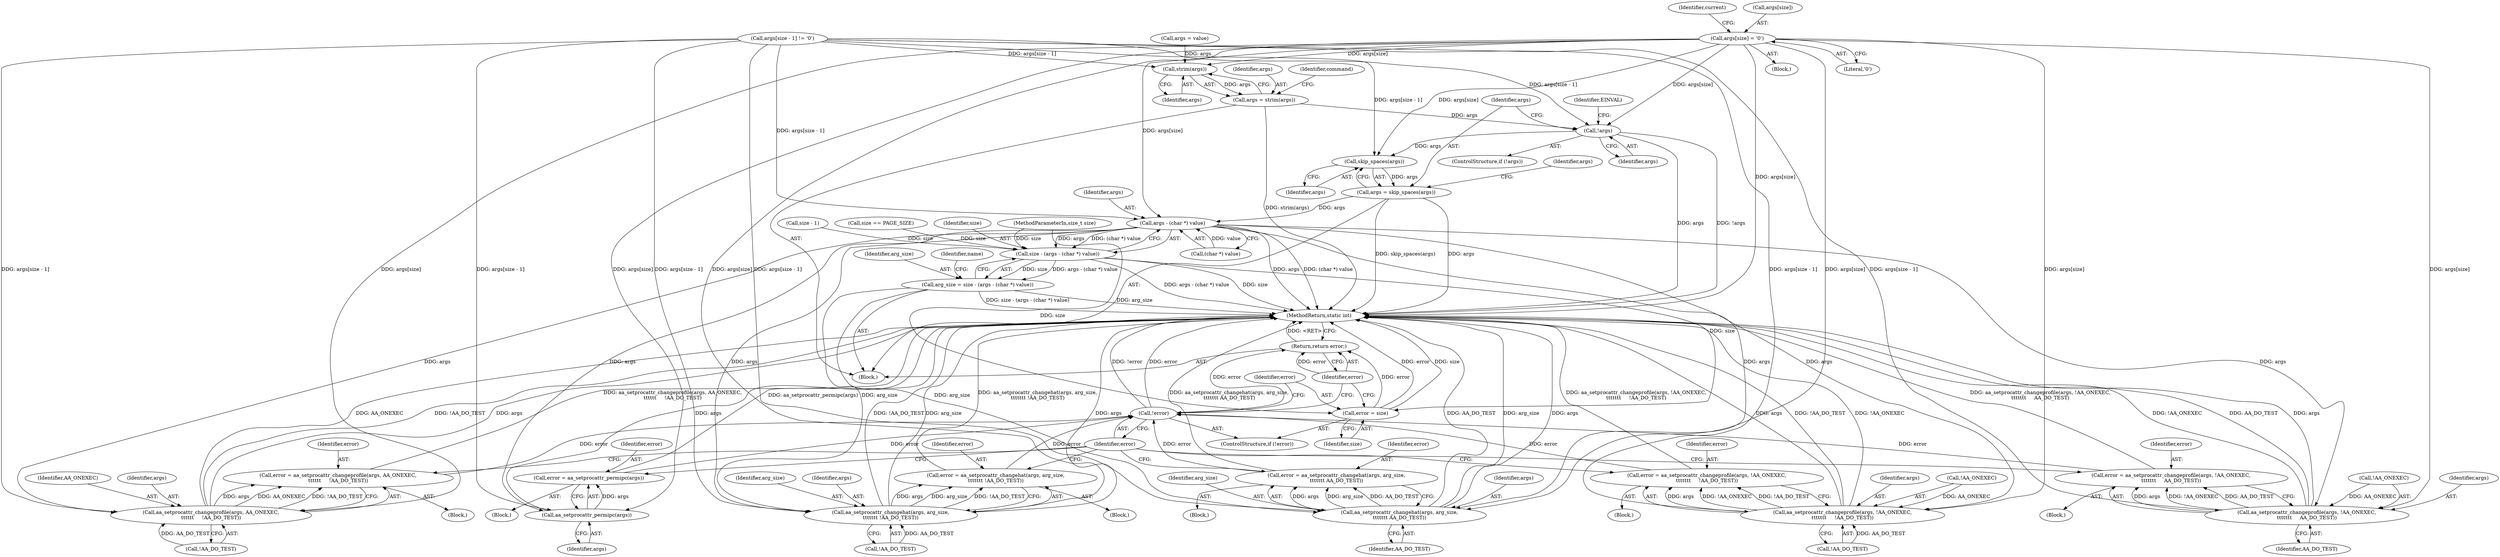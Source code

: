 digraph "0_linux_a5b2c5b2ad5853591a6cac6134cd0f599a720865@pointer" {
"1000139" [label="(Call,args[size] = '\0')"];
"1000156" [label="(Call,strim(args))"];
"1000154" [label="(Call,args = strim(args))"];
"1000165" [label="(Call,!args)"];
"1000172" [label="(Call,skip_spaces(args))"];
"1000170" [label="(Call,args = skip_spaces(args))"];
"1000185" [label="(Call,args - (char *) value)"];
"1000183" [label="(Call,size - (args - (char *) value))"];
"1000181" [label="(Call,arg_size = size - (args - (char *) value))"];
"1000206" [label="(Call,aa_setprocattr_changehat(args, arg_size,\n\t\t\t\t\t\t\t !AA_DO_TEST))"];
"1000204" [label="(Call,error = aa_setprocattr_changehat(args, arg_size,\n\t\t\t\t\t\t\t !AA_DO_TEST))"];
"1000326" [label="(Call,!error)"];
"1000331" [label="(Return,return error;)"];
"1000221" [label="(Call,aa_setprocattr_changehat(args, arg_size,\n\t\t\t\t\t\t\t AA_DO_TEST))"];
"1000219" [label="(Call,error = aa_setprocattr_changehat(args, arg_size,\n\t\t\t\t\t\t\t AA_DO_TEST))"];
"1000328" [label="(Call,error = size)"];
"1000235" [label="(Call,aa_setprocattr_changeprofile(args, !AA_ONEXEC,\n\t\t\t\t\t\t\t     !AA_DO_TEST))"];
"1000233" [label="(Call,error = aa_setprocattr_changeprofile(args, !AA_ONEXEC,\n\t\t\t\t\t\t\t     !AA_DO_TEST))"];
"1000251" [label="(Call,aa_setprocattr_changeprofile(args, !AA_ONEXEC,\n\t\t\t\t\t\t\t     AA_DO_TEST))"];
"1000249" [label="(Call,error = aa_setprocattr_changeprofile(args, !AA_ONEXEC,\n\t\t\t\t\t\t\t     AA_DO_TEST))"];
"1000266" [label="(Call,aa_setprocattr_permipc(args))"];
"1000264" [label="(Call,error = aa_setprocattr_permipc(args))"];
"1000315" [label="(Call,aa_setprocattr_changeprofile(args, AA_ONEXEC,\n\t\t\t\t\t\t     !AA_DO_TEST))"];
"1000313" [label="(Call,error = aa_setprocattr_changeprofile(args, AA_ONEXEC,\n\t\t\t\t\t\t     !AA_DO_TEST))"];
"1000185" [label="(Call,args - (char *) value)"];
"1000251" [label="(Call,aa_setprocattr_changeprofile(args, !AA_ONEXEC,\n\t\t\t\t\t\t\t     AA_DO_TEST))"];
"1000166" [label="(Identifier,args)"];
"1000157" [label="(Identifier,args)"];
"1000219" [label="(Call,error = aa_setprocattr_changehat(args, arg_size,\n\t\t\t\t\t\t\t AA_DO_TEST))"];
"1000224" [label="(Identifier,AA_DO_TEST)"];
"1000263" [label="(Block,)"];
"1000249" [label="(Call,error = aa_setprocattr_changeprofile(args, !AA_ONEXEC,\n\t\t\t\t\t\t\t     AA_DO_TEST))"];
"1000156" [label="(Call,strim(args))"];
"1000146" [label="(Identifier,current)"];
"1000187" [label="(Call,(char *) value)"];
"1000326" [label="(Call,!error)"];
"1000331" [label="(Return,return error;)"];
"1000265" [label="(Identifier,error)"];
"1000127" [label="(Call,size - 1)"];
"1000315" [label="(Call,aa_setprocattr_changeprofile(args, AA_ONEXEC,\n\t\t\t\t\t\t     !AA_DO_TEST))"];
"1000155" [label="(Identifier,args)"];
"1000250" [label="(Identifier,error)"];
"1000317" [label="(Identifier,AA_ONEXEC)"];
"1000177" [label="(Identifier,args)"];
"1000108" [label="(Block,)"];
"1000328" [label="(Call,error = size)"];
"1000232" [label="(Block,)"];
"1000266" [label="(Call,aa_setprocattr_permipc(args))"];
"1000169" [label="(Identifier,EINVAL)"];
"1000204" [label="(Call,error = aa_setprocattr_changehat(args, arg_size,\n\t\t\t\t\t\t\t !AA_DO_TEST))"];
"1000203" [label="(Block,)"];
"1000209" [label="(Call,!AA_DO_TEST)"];
"1000107" [label="(MethodParameterIn,size_t size)"];
"1000170" [label="(Call,args = skip_spaces(args))"];
"1000236" [label="(Identifier,args)"];
"1000165" [label="(Call,!args)"];
"1000143" [label="(Literal,'\0')"];
"1000140" [label="(Call,args[size])"];
"1000181" [label="(Call,arg_size = size - (args - (char *) value))"];
"1000154" [label="(Call,args = strim(args))"];
"1000264" [label="(Call,error = aa_setprocattr_permipc(args))"];
"1000314" [label="(Identifier,error)"];
"1000330" [label="(Identifier,size)"];
"1000205" [label="(Identifier,error)"];
"1000329" [label="(Identifier,error)"];
"1000206" [label="(Call,aa_setprocattr_changehat(args, arg_size,\n\t\t\t\t\t\t\t !AA_DO_TEST))"];
"1000131" [label="(Block,)"];
"1000159" [label="(Identifier,command)"];
"1000318" [label="(Call,!AA_DO_TEST)"];
"1000239" [label="(Call,!AA_DO_TEST)"];
"1000312" [label="(Block,)"];
"1000133" [label="(Call,size == PAGE_SIZE)"];
"1000164" [label="(ControlStructure,if (!args))"];
"1000184" [label="(Identifier,size)"];
"1000172" [label="(Call,skip_spaces(args))"];
"1000182" [label="(Identifier,arg_size)"];
"1000222" [label="(Identifier,args)"];
"1000173" [label="(Identifier,args)"];
"1000186" [label="(Identifier,args)"];
"1000208" [label="(Identifier,arg_size)"];
"1000233" [label="(Call,error = aa_setprocattr_changeprofile(args, !AA_ONEXEC,\n\t\t\t\t\t\t\t     !AA_DO_TEST))"];
"1000327" [label="(Identifier,error)"];
"1000220" [label="(Identifier,error)"];
"1000313" [label="(Call,error = aa_setprocattr_changeprofile(args, AA_ONEXEC,\n\t\t\t\t\t\t     !AA_DO_TEST))"];
"1000151" [label="(Call,args = value)"];
"1000218" [label="(Block,)"];
"1000325" [label="(ControlStructure,if (!error))"];
"1000183" [label="(Call,size - (args - (char *) value))"];
"1000223" [label="(Identifier,arg_size)"];
"1000193" [label="(Identifier,name)"];
"1000316" [label="(Identifier,args)"];
"1000139" [label="(Call,args[size] = '\0')"];
"1000221" [label="(Call,aa_setprocattr_changehat(args, arg_size,\n\t\t\t\t\t\t\t AA_DO_TEST))"];
"1000252" [label="(Identifier,args)"];
"1000207" [label="(Identifier,args)"];
"1000235" [label="(Call,aa_setprocattr_changeprofile(args, !AA_ONEXEC,\n\t\t\t\t\t\t\t     !AA_DO_TEST))"];
"1000332" [label="(Identifier,error)"];
"1000237" [label="(Call,!AA_ONEXEC)"];
"1000253" [label="(Call,!AA_ONEXEC)"];
"1000267" [label="(Identifier,args)"];
"1000171" [label="(Identifier,args)"];
"1000333" [label="(MethodReturn,static int)"];
"1000234" [label="(Identifier,error)"];
"1000124" [label="(Call,args[size - 1] != '\0')"];
"1000255" [label="(Identifier,AA_DO_TEST)"];
"1000248" [label="(Block,)"];
"1000139" -> "1000131"  [label="AST: "];
"1000139" -> "1000143"  [label="CFG: "];
"1000140" -> "1000139"  [label="AST: "];
"1000143" -> "1000139"  [label="AST: "];
"1000146" -> "1000139"  [label="CFG: "];
"1000139" -> "1000333"  [label="DDG: args[size]"];
"1000139" -> "1000156"  [label="DDG: args[size]"];
"1000139" -> "1000165"  [label="DDG: args[size]"];
"1000139" -> "1000172"  [label="DDG: args[size]"];
"1000139" -> "1000185"  [label="DDG: args[size]"];
"1000139" -> "1000206"  [label="DDG: args[size]"];
"1000139" -> "1000221"  [label="DDG: args[size]"];
"1000139" -> "1000235"  [label="DDG: args[size]"];
"1000139" -> "1000251"  [label="DDG: args[size]"];
"1000139" -> "1000266"  [label="DDG: args[size]"];
"1000139" -> "1000315"  [label="DDG: args[size]"];
"1000156" -> "1000154"  [label="AST: "];
"1000156" -> "1000157"  [label="CFG: "];
"1000157" -> "1000156"  [label="AST: "];
"1000154" -> "1000156"  [label="CFG: "];
"1000156" -> "1000154"  [label="DDG: args"];
"1000124" -> "1000156"  [label="DDG: args[size - 1]"];
"1000151" -> "1000156"  [label="DDG: args"];
"1000154" -> "1000108"  [label="AST: "];
"1000155" -> "1000154"  [label="AST: "];
"1000159" -> "1000154"  [label="CFG: "];
"1000154" -> "1000333"  [label="DDG: strim(args)"];
"1000154" -> "1000165"  [label="DDG: args"];
"1000165" -> "1000164"  [label="AST: "];
"1000165" -> "1000166"  [label="CFG: "];
"1000166" -> "1000165"  [label="AST: "];
"1000169" -> "1000165"  [label="CFG: "];
"1000171" -> "1000165"  [label="CFG: "];
"1000165" -> "1000333"  [label="DDG: args"];
"1000165" -> "1000333"  [label="DDG: !args"];
"1000124" -> "1000165"  [label="DDG: args[size - 1]"];
"1000165" -> "1000172"  [label="DDG: args"];
"1000172" -> "1000170"  [label="AST: "];
"1000172" -> "1000173"  [label="CFG: "];
"1000173" -> "1000172"  [label="AST: "];
"1000170" -> "1000172"  [label="CFG: "];
"1000172" -> "1000170"  [label="DDG: args"];
"1000124" -> "1000172"  [label="DDG: args[size - 1]"];
"1000170" -> "1000108"  [label="AST: "];
"1000171" -> "1000170"  [label="AST: "];
"1000177" -> "1000170"  [label="CFG: "];
"1000170" -> "1000333"  [label="DDG: skip_spaces(args)"];
"1000170" -> "1000333"  [label="DDG: args"];
"1000170" -> "1000185"  [label="DDG: args"];
"1000185" -> "1000183"  [label="AST: "];
"1000185" -> "1000187"  [label="CFG: "];
"1000186" -> "1000185"  [label="AST: "];
"1000187" -> "1000185"  [label="AST: "];
"1000183" -> "1000185"  [label="CFG: "];
"1000185" -> "1000333"  [label="DDG: args"];
"1000185" -> "1000333"  [label="DDG: (char *) value"];
"1000185" -> "1000183"  [label="DDG: args"];
"1000185" -> "1000183"  [label="DDG: (char *) value"];
"1000124" -> "1000185"  [label="DDG: args[size - 1]"];
"1000187" -> "1000185"  [label="DDG: value"];
"1000185" -> "1000206"  [label="DDG: args"];
"1000185" -> "1000221"  [label="DDG: args"];
"1000185" -> "1000235"  [label="DDG: args"];
"1000185" -> "1000251"  [label="DDG: args"];
"1000185" -> "1000266"  [label="DDG: args"];
"1000185" -> "1000315"  [label="DDG: args"];
"1000183" -> "1000181"  [label="AST: "];
"1000184" -> "1000183"  [label="AST: "];
"1000181" -> "1000183"  [label="CFG: "];
"1000183" -> "1000333"  [label="DDG: args - (char *) value"];
"1000183" -> "1000333"  [label="DDG: size"];
"1000183" -> "1000181"  [label="DDG: size"];
"1000183" -> "1000181"  [label="DDG: args - (char *) value"];
"1000133" -> "1000183"  [label="DDG: size"];
"1000127" -> "1000183"  [label="DDG: size"];
"1000107" -> "1000183"  [label="DDG: size"];
"1000183" -> "1000328"  [label="DDG: size"];
"1000181" -> "1000108"  [label="AST: "];
"1000182" -> "1000181"  [label="AST: "];
"1000193" -> "1000181"  [label="CFG: "];
"1000181" -> "1000333"  [label="DDG: arg_size"];
"1000181" -> "1000333"  [label="DDG: size - (args - (char *) value)"];
"1000181" -> "1000206"  [label="DDG: arg_size"];
"1000181" -> "1000221"  [label="DDG: arg_size"];
"1000206" -> "1000204"  [label="AST: "];
"1000206" -> "1000209"  [label="CFG: "];
"1000207" -> "1000206"  [label="AST: "];
"1000208" -> "1000206"  [label="AST: "];
"1000209" -> "1000206"  [label="AST: "];
"1000204" -> "1000206"  [label="CFG: "];
"1000206" -> "1000333"  [label="DDG: !AA_DO_TEST"];
"1000206" -> "1000333"  [label="DDG: arg_size"];
"1000206" -> "1000333"  [label="DDG: args"];
"1000206" -> "1000204"  [label="DDG: args"];
"1000206" -> "1000204"  [label="DDG: arg_size"];
"1000206" -> "1000204"  [label="DDG: !AA_DO_TEST"];
"1000124" -> "1000206"  [label="DDG: args[size - 1]"];
"1000209" -> "1000206"  [label="DDG: AA_DO_TEST"];
"1000204" -> "1000203"  [label="AST: "];
"1000205" -> "1000204"  [label="AST: "];
"1000327" -> "1000204"  [label="CFG: "];
"1000204" -> "1000333"  [label="DDG: aa_setprocattr_changehat(args, arg_size,\n\t\t\t\t\t\t\t !AA_DO_TEST)"];
"1000204" -> "1000326"  [label="DDG: error"];
"1000326" -> "1000325"  [label="AST: "];
"1000326" -> "1000327"  [label="CFG: "];
"1000327" -> "1000326"  [label="AST: "];
"1000329" -> "1000326"  [label="CFG: "];
"1000332" -> "1000326"  [label="CFG: "];
"1000326" -> "1000333"  [label="DDG: !error"];
"1000326" -> "1000333"  [label="DDG: error"];
"1000264" -> "1000326"  [label="DDG: error"];
"1000249" -> "1000326"  [label="DDG: error"];
"1000313" -> "1000326"  [label="DDG: error"];
"1000233" -> "1000326"  [label="DDG: error"];
"1000219" -> "1000326"  [label="DDG: error"];
"1000326" -> "1000331"  [label="DDG: error"];
"1000331" -> "1000108"  [label="AST: "];
"1000331" -> "1000332"  [label="CFG: "];
"1000332" -> "1000331"  [label="AST: "];
"1000333" -> "1000331"  [label="CFG: "];
"1000331" -> "1000333"  [label="DDG: <RET>"];
"1000332" -> "1000331"  [label="DDG: error"];
"1000328" -> "1000331"  [label="DDG: error"];
"1000221" -> "1000219"  [label="AST: "];
"1000221" -> "1000224"  [label="CFG: "];
"1000222" -> "1000221"  [label="AST: "];
"1000223" -> "1000221"  [label="AST: "];
"1000224" -> "1000221"  [label="AST: "];
"1000219" -> "1000221"  [label="CFG: "];
"1000221" -> "1000333"  [label="DDG: arg_size"];
"1000221" -> "1000333"  [label="DDG: args"];
"1000221" -> "1000333"  [label="DDG: AA_DO_TEST"];
"1000221" -> "1000219"  [label="DDG: args"];
"1000221" -> "1000219"  [label="DDG: arg_size"];
"1000221" -> "1000219"  [label="DDG: AA_DO_TEST"];
"1000124" -> "1000221"  [label="DDG: args[size - 1]"];
"1000219" -> "1000218"  [label="AST: "];
"1000220" -> "1000219"  [label="AST: "];
"1000327" -> "1000219"  [label="CFG: "];
"1000219" -> "1000333"  [label="DDG: aa_setprocattr_changehat(args, arg_size,\n\t\t\t\t\t\t\t AA_DO_TEST)"];
"1000328" -> "1000325"  [label="AST: "];
"1000328" -> "1000330"  [label="CFG: "];
"1000329" -> "1000328"  [label="AST: "];
"1000330" -> "1000328"  [label="AST: "];
"1000332" -> "1000328"  [label="CFG: "];
"1000328" -> "1000333"  [label="DDG: error"];
"1000328" -> "1000333"  [label="DDG: size"];
"1000107" -> "1000328"  [label="DDG: size"];
"1000235" -> "1000233"  [label="AST: "];
"1000235" -> "1000239"  [label="CFG: "];
"1000236" -> "1000235"  [label="AST: "];
"1000237" -> "1000235"  [label="AST: "];
"1000239" -> "1000235"  [label="AST: "];
"1000233" -> "1000235"  [label="CFG: "];
"1000235" -> "1000333"  [label="DDG: !AA_ONEXEC"];
"1000235" -> "1000333"  [label="DDG: args"];
"1000235" -> "1000333"  [label="DDG: !AA_DO_TEST"];
"1000235" -> "1000233"  [label="DDG: args"];
"1000235" -> "1000233"  [label="DDG: !AA_ONEXEC"];
"1000235" -> "1000233"  [label="DDG: !AA_DO_TEST"];
"1000124" -> "1000235"  [label="DDG: args[size - 1]"];
"1000237" -> "1000235"  [label="DDG: AA_ONEXEC"];
"1000239" -> "1000235"  [label="DDG: AA_DO_TEST"];
"1000233" -> "1000232"  [label="AST: "];
"1000234" -> "1000233"  [label="AST: "];
"1000327" -> "1000233"  [label="CFG: "];
"1000233" -> "1000333"  [label="DDG: aa_setprocattr_changeprofile(args, !AA_ONEXEC,\n\t\t\t\t\t\t\t     !AA_DO_TEST)"];
"1000251" -> "1000249"  [label="AST: "];
"1000251" -> "1000255"  [label="CFG: "];
"1000252" -> "1000251"  [label="AST: "];
"1000253" -> "1000251"  [label="AST: "];
"1000255" -> "1000251"  [label="AST: "];
"1000249" -> "1000251"  [label="CFG: "];
"1000251" -> "1000333"  [label="DDG: !AA_ONEXEC"];
"1000251" -> "1000333"  [label="DDG: AA_DO_TEST"];
"1000251" -> "1000333"  [label="DDG: args"];
"1000251" -> "1000249"  [label="DDG: args"];
"1000251" -> "1000249"  [label="DDG: !AA_ONEXEC"];
"1000251" -> "1000249"  [label="DDG: AA_DO_TEST"];
"1000124" -> "1000251"  [label="DDG: args[size - 1]"];
"1000253" -> "1000251"  [label="DDG: AA_ONEXEC"];
"1000249" -> "1000248"  [label="AST: "];
"1000250" -> "1000249"  [label="AST: "];
"1000327" -> "1000249"  [label="CFG: "];
"1000249" -> "1000333"  [label="DDG: aa_setprocattr_changeprofile(args, !AA_ONEXEC,\n\t\t\t\t\t\t\t     AA_DO_TEST)"];
"1000266" -> "1000264"  [label="AST: "];
"1000266" -> "1000267"  [label="CFG: "];
"1000267" -> "1000266"  [label="AST: "];
"1000264" -> "1000266"  [label="CFG: "];
"1000266" -> "1000333"  [label="DDG: args"];
"1000266" -> "1000264"  [label="DDG: args"];
"1000124" -> "1000266"  [label="DDG: args[size - 1]"];
"1000264" -> "1000263"  [label="AST: "];
"1000265" -> "1000264"  [label="AST: "];
"1000327" -> "1000264"  [label="CFG: "];
"1000264" -> "1000333"  [label="DDG: aa_setprocattr_permipc(args)"];
"1000315" -> "1000313"  [label="AST: "];
"1000315" -> "1000318"  [label="CFG: "];
"1000316" -> "1000315"  [label="AST: "];
"1000317" -> "1000315"  [label="AST: "];
"1000318" -> "1000315"  [label="AST: "];
"1000313" -> "1000315"  [label="CFG: "];
"1000315" -> "1000333"  [label="DDG: !AA_DO_TEST"];
"1000315" -> "1000333"  [label="DDG: args"];
"1000315" -> "1000333"  [label="DDG: AA_ONEXEC"];
"1000315" -> "1000313"  [label="DDG: args"];
"1000315" -> "1000313"  [label="DDG: AA_ONEXEC"];
"1000315" -> "1000313"  [label="DDG: !AA_DO_TEST"];
"1000124" -> "1000315"  [label="DDG: args[size - 1]"];
"1000318" -> "1000315"  [label="DDG: AA_DO_TEST"];
"1000313" -> "1000312"  [label="AST: "];
"1000314" -> "1000313"  [label="AST: "];
"1000327" -> "1000313"  [label="CFG: "];
"1000313" -> "1000333"  [label="DDG: aa_setprocattr_changeprofile(args, AA_ONEXEC,\n\t\t\t\t\t\t     !AA_DO_TEST)"];
}
